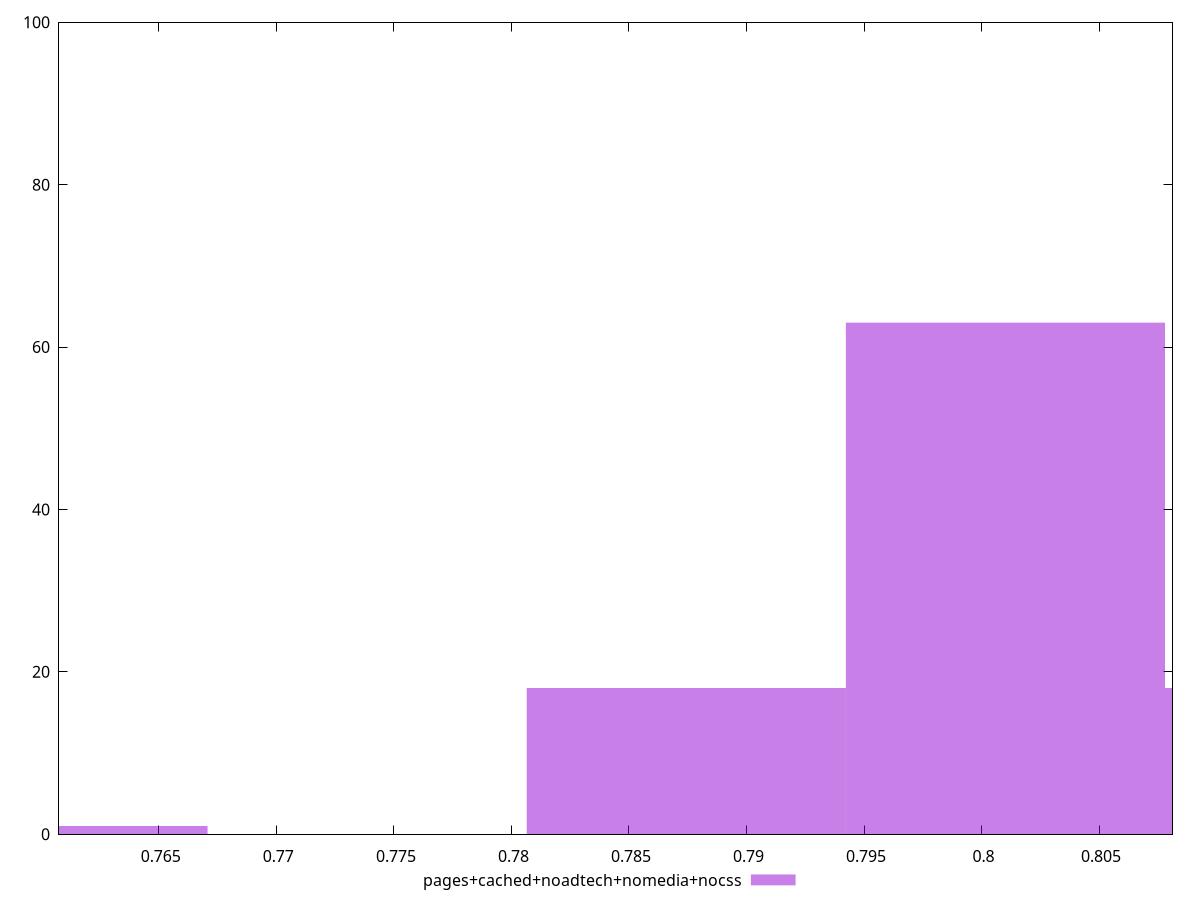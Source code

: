 reset

$pagesCachedNoadtechNomediaNocss <<EOF
0.7602851460256868 1
0.7874381869551755 18
0.80101470741992 63
0.8145912278846643 18
EOF

set key outside below
set boxwidth 0.013576520464744406
set xrange [0.7607531824656992:0.8081213946899483]
set yrange [0:100]
set trange [0:100]
set style fill transparent solid 0.5 noborder
set terminal svg size 640, 490 enhanced background rgb 'white'
set output "report_00016_2021-02-10T13-31-48.338Z/meta/pScore/comparison/histogram/4_vs_5.svg"

plot $pagesCachedNoadtechNomediaNocss title "pages+cached+noadtech+nomedia+nocss" with boxes

reset
